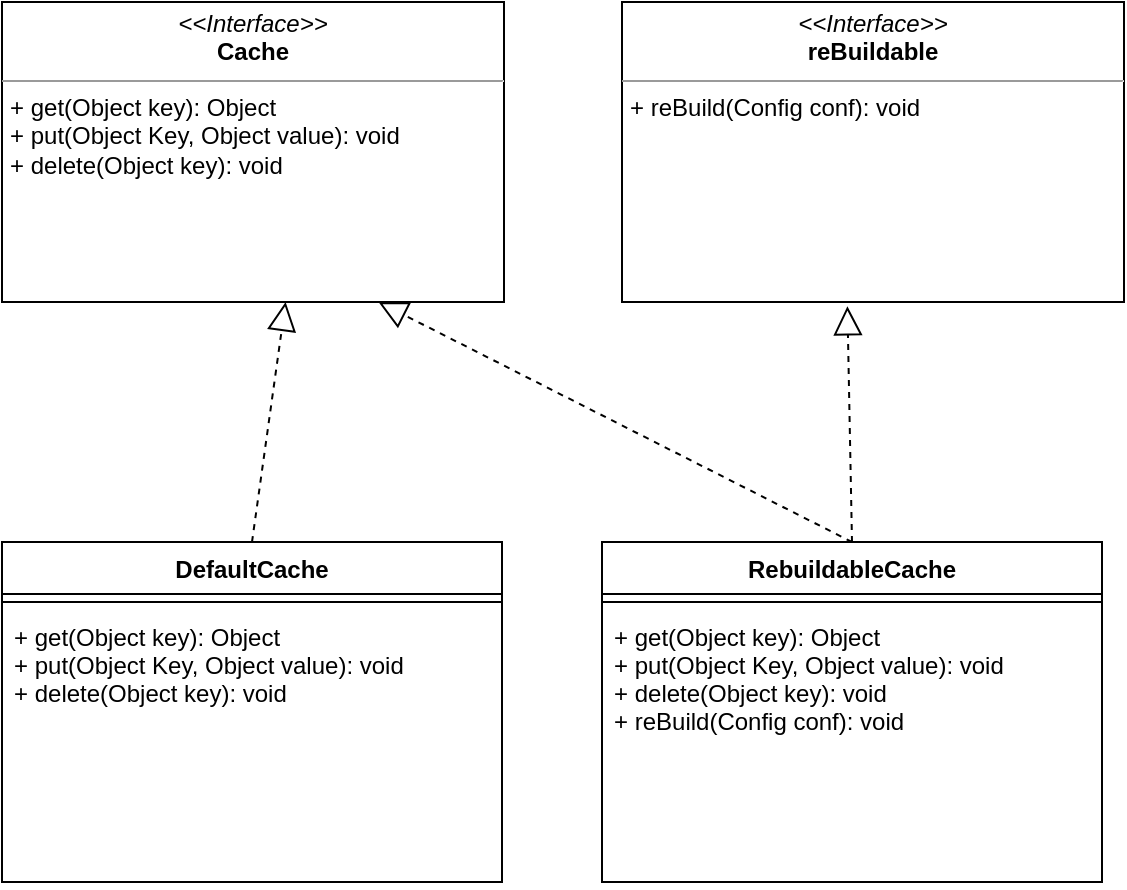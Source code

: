 <mxfile version="13.8.8" type="github">
  <diagram id="C5RBs43oDa-KdzZeNtuy" name="Page-1">
    <mxGraphModel dx="1425" dy="1909" grid="1" gridSize="10" guides="1" tooltips="1" connect="1" arrows="1" fold="1" page="1" pageScale="1" pageWidth="827" pageHeight="1169" math="0" shadow="0">
      <root>
        <mxCell id="WIyWlLk6GJQsqaUBKTNV-0" />
        <mxCell id="WIyWlLk6GJQsqaUBKTNV-1" parent="WIyWlLk6GJQsqaUBKTNV-0" />
        <mxCell id="sAwULRXJ2yYVxoL_L_vd-2" value="&lt;p style=&quot;margin: 0px ; margin-top: 4px ; text-align: center&quot;&gt;&lt;i&gt;&amp;lt;&amp;lt;Interface&amp;gt;&amp;gt;&lt;/i&gt;&lt;br&gt;&lt;b&gt;Cache&lt;/b&gt;&lt;/p&gt;&lt;hr size=&quot;1&quot;&gt;&lt;p style=&quot;margin: 0px ; margin-left: 4px&quot;&gt;+ get(Object key): Object&lt;br&gt;+ put(Object Key, Object value): void&lt;/p&gt;&lt;p style=&quot;margin: 0px ; margin-left: 4px&quot;&gt;+ delete(Object key): void&lt;/p&gt;" style="verticalAlign=top;align=left;overflow=fill;fontSize=12;fontFamily=Helvetica;html=1;" vertex="1" parent="WIyWlLk6GJQsqaUBKTNV-1">
          <mxGeometry x="20" y="-50" width="251" height="150" as="geometry" />
        </mxCell>
        <mxCell id="sAwULRXJ2yYVxoL_L_vd-3" value="&lt;p style=&quot;margin: 0px ; margin-top: 4px ; text-align: center&quot;&gt;&lt;i&gt;&amp;lt;&amp;lt;Interface&amp;gt;&amp;gt;&lt;/i&gt;&lt;br&gt;&lt;b&gt;reBuildable&lt;/b&gt;&lt;/p&gt;&lt;hr size=&quot;1&quot;&gt;&lt;p style=&quot;margin: 0px ; margin-left: 4px&quot;&gt;+ reBuild(Config conf): void&lt;/p&gt;" style="verticalAlign=top;align=left;overflow=fill;fontSize=12;fontFamily=Helvetica;html=1;" vertex="1" parent="WIyWlLk6GJQsqaUBKTNV-1">
          <mxGeometry x="330" y="-50" width="251" height="150" as="geometry" />
        </mxCell>
        <mxCell id="sAwULRXJ2yYVxoL_L_vd-4" value="" style="endArrow=block;dashed=1;endFill=0;endSize=12;html=1;entryX=0.449;entryY=1.014;entryDx=0;entryDy=0;entryPerimeter=0;exitX=0.5;exitY=0;exitDx=0;exitDy=0;" edge="1" parent="WIyWlLk6GJQsqaUBKTNV-1" source="sAwULRXJ2yYVxoL_L_vd-5" target="sAwULRXJ2yYVxoL_L_vd-3">
          <mxGeometry width="160" relative="1" as="geometry">
            <mxPoint x="260" y="340" as="sourcePoint" />
            <mxPoint x="250" y="210" as="targetPoint" />
          </mxGeometry>
        </mxCell>
        <mxCell id="sAwULRXJ2yYVxoL_L_vd-5" value="RebuildableCache" style="swimlane;fontStyle=1;align=center;verticalAlign=top;childLayout=stackLayout;horizontal=1;startSize=26;horizontalStack=0;resizeParent=1;resizeParentMax=0;resizeLast=0;collapsible=1;marginBottom=0;" vertex="1" parent="WIyWlLk6GJQsqaUBKTNV-1">
          <mxGeometry x="320" y="220" width="250" height="170" as="geometry" />
        </mxCell>
        <mxCell id="sAwULRXJ2yYVxoL_L_vd-7" value="" style="line;strokeWidth=1;fillColor=none;align=left;verticalAlign=middle;spacingTop=-1;spacingLeft=3;spacingRight=3;rotatable=0;labelPosition=right;points=[];portConstraint=eastwest;" vertex="1" parent="sAwULRXJ2yYVxoL_L_vd-5">
          <mxGeometry y="26" width="250" height="8" as="geometry" />
        </mxCell>
        <mxCell id="sAwULRXJ2yYVxoL_L_vd-8" value="+ get(Object key): Object&#xa;+ put(Object Key, Object value): void&#xa;+ delete(Object key): void&#xa;+ reBuild(Config conf): void" style="text;strokeColor=none;fillColor=none;align=left;verticalAlign=top;spacingLeft=4;spacingRight=4;overflow=hidden;rotatable=0;points=[[0,0.5],[1,0.5]];portConstraint=eastwest;" vertex="1" parent="sAwULRXJ2yYVxoL_L_vd-5">
          <mxGeometry y="34" width="250" height="136" as="geometry" />
        </mxCell>
        <mxCell id="sAwULRXJ2yYVxoL_L_vd-9" value="" style="endArrow=block;dashed=1;endFill=0;endSize=12;html=1;entryX=0.75;entryY=1;entryDx=0;entryDy=0;exitX=0.5;exitY=0;exitDx=0;exitDy=0;" edge="1" parent="WIyWlLk6GJQsqaUBKTNV-1" source="sAwULRXJ2yYVxoL_L_vd-5" target="sAwULRXJ2yYVxoL_L_vd-2">
          <mxGeometry width="160" relative="1" as="geometry">
            <mxPoint x="280" y="380" as="sourcePoint" />
            <mxPoint x="452.699" y="112.1" as="targetPoint" />
          </mxGeometry>
        </mxCell>
        <mxCell id="sAwULRXJ2yYVxoL_L_vd-10" value="" style="endArrow=block;dashed=1;endFill=0;endSize=12;html=1;entryX=0.565;entryY=1;entryDx=0;entryDy=0;entryPerimeter=0;exitX=0.5;exitY=0;exitDx=0;exitDy=0;" edge="1" parent="WIyWlLk6GJQsqaUBKTNV-1" source="sAwULRXJ2yYVxoL_L_vd-11" target="sAwULRXJ2yYVxoL_L_vd-2">
          <mxGeometry width="160" relative="1" as="geometry">
            <mxPoint x="161" y="340" as="sourcePoint" />
            <mxPoint x="160.771" y="108.65" as="targetPoint" />
          </mxGeometry>
        </mxCell>
        <mxCell id="sAwULRXJ2yYVxoL_L_vd-11" value="DefaultCache" style="swimlane;fontStyle=1;align=center;verticalAlign=top;childLayout=stackLayout;horizontal=1;startSize=26;horizontalStack=0;resizeParent=1;resizeParentMax=0;resizeLast=0;collapsible=1;marginBottom=0;" vertex="1" parent="WIyWlLk6GJQsqaUBKTNV-1">
          <mxGeometry x="20" y="220" width="250" height="170" as="geometry" />
        </mxCell>
        <mxCell id="sAwULRXJ2yYVxoL_L_vd-12" value="" style="line;strokeWidth=1;fillColor=none;align=left;verticalAlign=middle;spacingTop=-1;spacingLeft=3;spacingRight=3;rotatable=0;labelPosition=right;points=[];portConstraint=eastwest;" vertex="1" parent="sAwULRXJ2yYVxoL_L_vd-11">
          <mxGeometry y="26" width="250" height="8" as="geometry" />
        </mxCell>
        <mxCell id="sAwULRXJ2yYVxoL_L_vd-13" value="+ get(Object key): Object&#xa;+ put(Object Key, Object value): void&#xa;+ delete(Object key): void" style="text;strokeColor=none;fillColor=none;align=left;verticalAlign=top;spacingLeft=4;spacingRight=4;overflow=hidden;rotatable=0;points=[[0,0.5],[1,0.5]];portConstraint=eastwest;" vertex="1" parent="sAwULRXJ2yYVxoL_L_vd-11">
          <mxGeometry y="34" width="250" height="136" as="geometry" />
        </mxCell>
      </root>
    </mxGraphModel>
  </diagram>
</mxfile>
